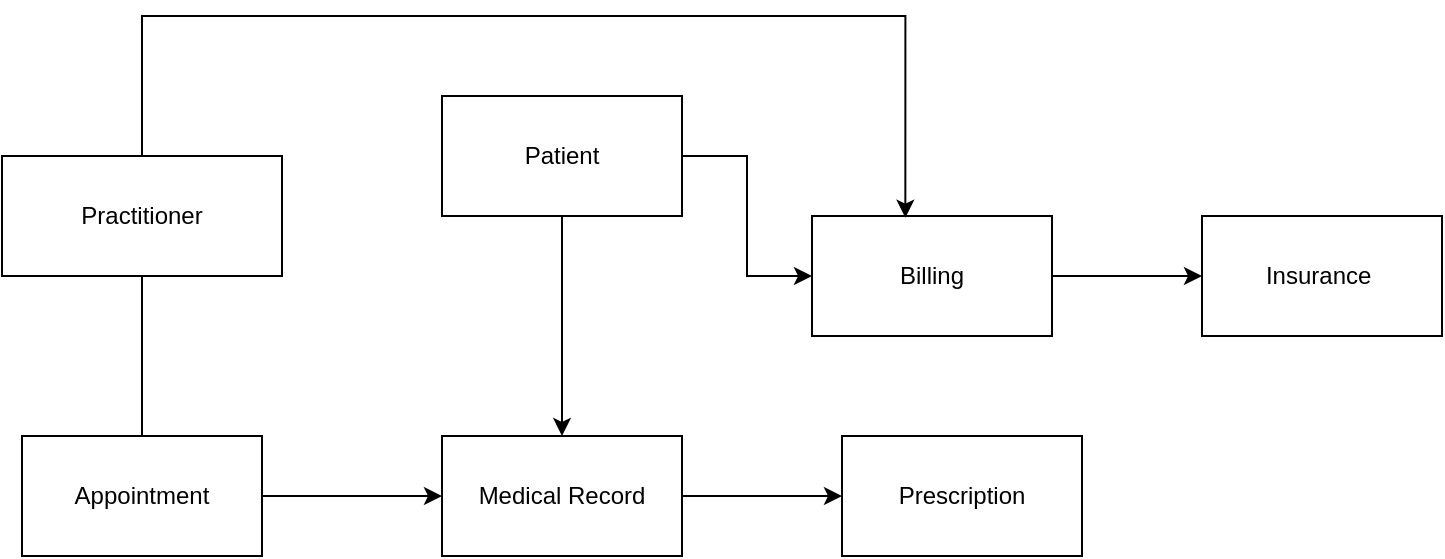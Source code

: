 <mxfile version="25.0.1">
  <diagram name="Page-1" id="vMaw5M_DzOipbpOSkhiQ">
    <mxGraphModel dx="1760" dy="372" grid="1" gridSize="10" guides="1" tooltips="1" connect="1" arrows="1" fold="1" page="1" pageScale="1" pageWidth="850" pageHeight="1100" math="0" shadow="0">
      <root>
        <mxCell id="0" />
        <mxCell id="1" parent="0" />
        <mxCell id="sYjo58vGKQQwz3lAS2DO-10" style="edgeStyle=orthogonalEdgeStyle;rounded=0;orthogonalLoop=1;jettySize=auto;html=1;" edge="1" parent="1" source="sYjo58vGKQQwz3lAS2DO-8" target="sYjo58vGKQQwz3lAS2DO-9">
          <mxGeometry relative="1" as="geometry" />
        </mxCell>
        <mxCell id="sYjo58vGKQQwz3lAS2DO-14" style="edgeStyle=orthogonalEdgeStyle;rounded=0;orthogonalLoop=1;jettySize=auto;html=1;entryX=0;entryY=0.5;entryDx=0;entryDy=0;" edge="1" parent="1" source="sYjo58vGKQQwz3lAS2DO-8" target="sYjo58vGKQQwz3lAS2DO-13">
          <mxGeometry relative="1" as="geometry" />
        </mxCell>
        <mxCell id="sYjo58vGKQQwz3lAS2DO-8" value="Patient " style="rounded=0;whiteSpace=wrap;html=1;" vertex="1" parent="1">
          <mxGeometry x="120" y="60" width="120" height="60" as="geometry" />
        </mxCell>
        <mxCell id="sYjo58vGKQQwz3lAS2DO-12" style="edgeStyle=orthogonalEdgeStyle;rounded=0;orthogonalLoop=1;jettySize=auto;html=1;" edge="1" parent="1" source="sYjo58vGKQQwz3lAS2DO-9" target="sYjo58vGKQQwz3lAS2DO-11">
          <mxGeometry relative="1" as="geometry" />
        </mxCell>
        <mxCell id="sYjo58vGKQQwz3lAS2DO-9" value="Medical Record" style="rounded=0;whiteSpace=wrap;html=1;" vertex="1" parent="1">
          <mxGeometry x="120" y="230" width="120" height="60" as="geometry" />
        </mxCell>
        <mxCell id="sYjo58vGKQQwz3lAS2DO-11" value="Prescription" style="rounded=0;whiteSpace=wrap;html=1;" vertex="1" parent="1">
          <mxGeometry x="320" y="230" width="120" height="60" as="geometry" />
        </mxCell>
        <mxCell id="sYjo58vGKQQwz3lAS2DO-16" style="edgeStyle=orthogonalEdgeStyle;rounded=0;orthogonalLoop=1;jettySize=auto;html=1;" edge="1" parent="1" source="sYjo58vGKQQwz3lAS2DO-13" target="sYjo58vGKQQwz3lAS2DO-15">
          <mxGeometry relative="1" as="geometry" />
        </mxCell>
        <mxCell id="sYjo58vGKQQwz3lAS2DO-13" value="Billing" style="rounded=0;whiteSpace=wrap;html=1;" vertex="1" parent="1">
          <mxGeometry x="305" y="120" width="120" height="60" as="geometry" />
        </mxCell>
        <mxCell id="sYjo58vGKQQwz3lAS2DO-15" value="Insurance&amp;nbsp;" style="rounded=0;whiteSpace=wrap;html=1;" vertex="1" parent="1">
          <mxGeometry x="500" y="120" width="120" height="60" as="geometry" />
        </mxCell>
        <mxCell id="sYjo58vGKQQwz3lAS2DO-18" style="edgeStyle=orthogonalEdgeStyle;rounded=0;orthogonalLoop=1;jettySize=auto;html=1;" edge="1" parent="1" source="sYjo58vGKQQwz3lAS2DO-17" target="sYjo58vGKQQwz3lAS2DO-9">
          <mxGeometry relative="1" as="geometry" />
        </mxCell>
        <mxCell id="sYjo58vGKQQwz3lAS2DO-17" value="Appointment" style="rounded=0;whiteSpace=wrap;html=1;" vertex="1" parent="1">
          <mxGeometry x="-90" y="230" width="120" height="60" as="geometry" />
        </mxCell>
        <mxCell id="sYjo58vGKQQwz3lAS2DO-19" style="edgeStyle=orthogonalEdgeStyle;rounded=0;orthogonalLoop=1;jettySize=auto;html=1;entryX=0.389;entryY=0.014;entryDx=0;entryDy=0;entryPerimeter=0;" edge="1" parent="1" source="sYjo58vGKQQwz3lAS2DO-17" target="sYjo58vGKQQwz3lAS2DO-13">
          <mxGeometry relative="1" as="geometry">
            <Array as="points">
              <mxPoint x="-30" y="20" />
              <mxPoint x="352" y="20" />
            </Array>
          </mxGeometry>
        </mxCell>
        <mxCell id="sYjo58vGKQQwz3lAS2DO-20" value="Practitioner" style="rounded=0;whiteSpace=wrap;html=1;" vertex="1" parent="1">
          <mxGeometry x="-100" y="90" width="140" height="60" as="geometry" />
        </mxCell>
      </root>
    </mxGraphModel>
  </diagram>
</mxfile>
